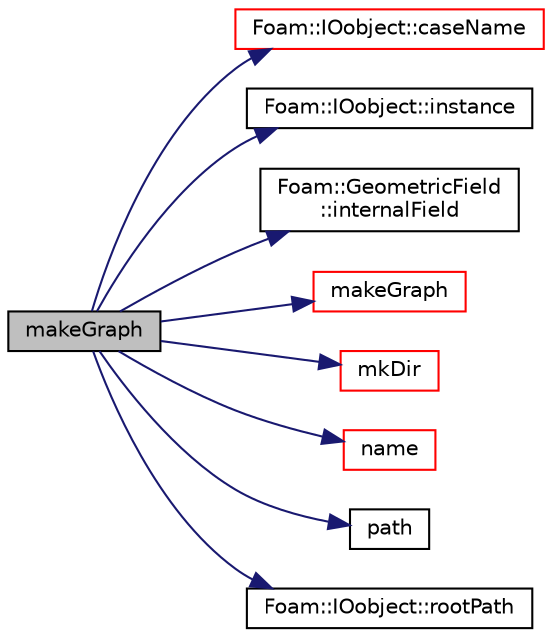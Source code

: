 digraph "makeGraph"
{
  bgcolor="transparent";
  edge [fontname="Helvetica",fontsize="10",labelfontname="Helvetica",labelfontsize="10"];
  node [fontname="Helvetica",fontsize="10",shape=record];
  rankdir="LR";
  Node1 [label="makeGraph",height=0.2,width=0.4,color="black", fillcolor="grey75", style="filled", fontcolor="black"];
  Node1 -> Node2 [color="midnightblue",fontsize="10",style="solid",fontname="Helvetica"];
  Node2 [label="Foam::IOobject::caseName",height=0.2,width=0.4,color="red",URL="$a01179.html#a5c6f74c6c05528d14fdc292feeab0210"];
  Node1 -> Node3 [color="midnightblue",fontsize="10",style="solid",fontname="Helvetica"];
  Node3 [label="Foam::IOobject::instance",height=0.2,width=0.4,color="black",URL="$a01179.html#a927868ca22fb186135659bc0acadd47b"];
  Node1 -> Node4 [color="midnightblue",fontsize="10",style="solid",fontname="Helvetica"];
  Node4 [label="Foam::GeometricField\l::internalField",height=0.2,width=0.4,color="black",URL="$a00921.html#a9536140d36d69bbac40496f6b817aa0a",tooltip="Return internal field. "];
  Node1 -> Node5 [color="midnightblue",fontsize="10",style="solid",fontname="Helvetica"];
  Node5 [label="makeGraph",height=0.2,width=0.4,color="red",URL="$a10733.html#ae0d36a0d5a1129f679848c4f5000ab17"];
  Node1 -> Node6 [color="midnightblue",fontsize="10",style="solid",fontname="Helvetica"];
  Node6 [label="mkDir",height=0.2,width=0.4,color="red",URL="$a10733.html#a2ae410f2311adf94d66451b7423fdf4e",tooltip="Make a directory and return an error if it could not be created. "];
  Node1 -> Node7 [color="midnightblue",fontsize="10",style="solid",fontname="Helvetica"];
  Node7 [label="name",height=0.2,width=0.4,color="red",URL="$a10733.html#adcb0df2bd4953cb6bb390272d8263c3a",tooltip="Return a string representation of a complex. "];
  Node1 -> Node8 [color="midnightblue",fontsize="10",style="solid",fontname="Helvetica"];
  Node8 [label="path",height=0.2,width=0.4,color="black",URL="$a04510.html#ad8adfaf80503dc99cbb14bf07bf1eb22"];
  Node1 -> Node9 [color="midnightblue",fontsize="10",style="solid",fontname="Helvetica"];
  Node9 [label="Foam::IOobject::rootPath",height=0.2,width=0.4,color="black",URL="$a01179.html#a2a4df1f35d766315adacf638bc3a9533"];
}
